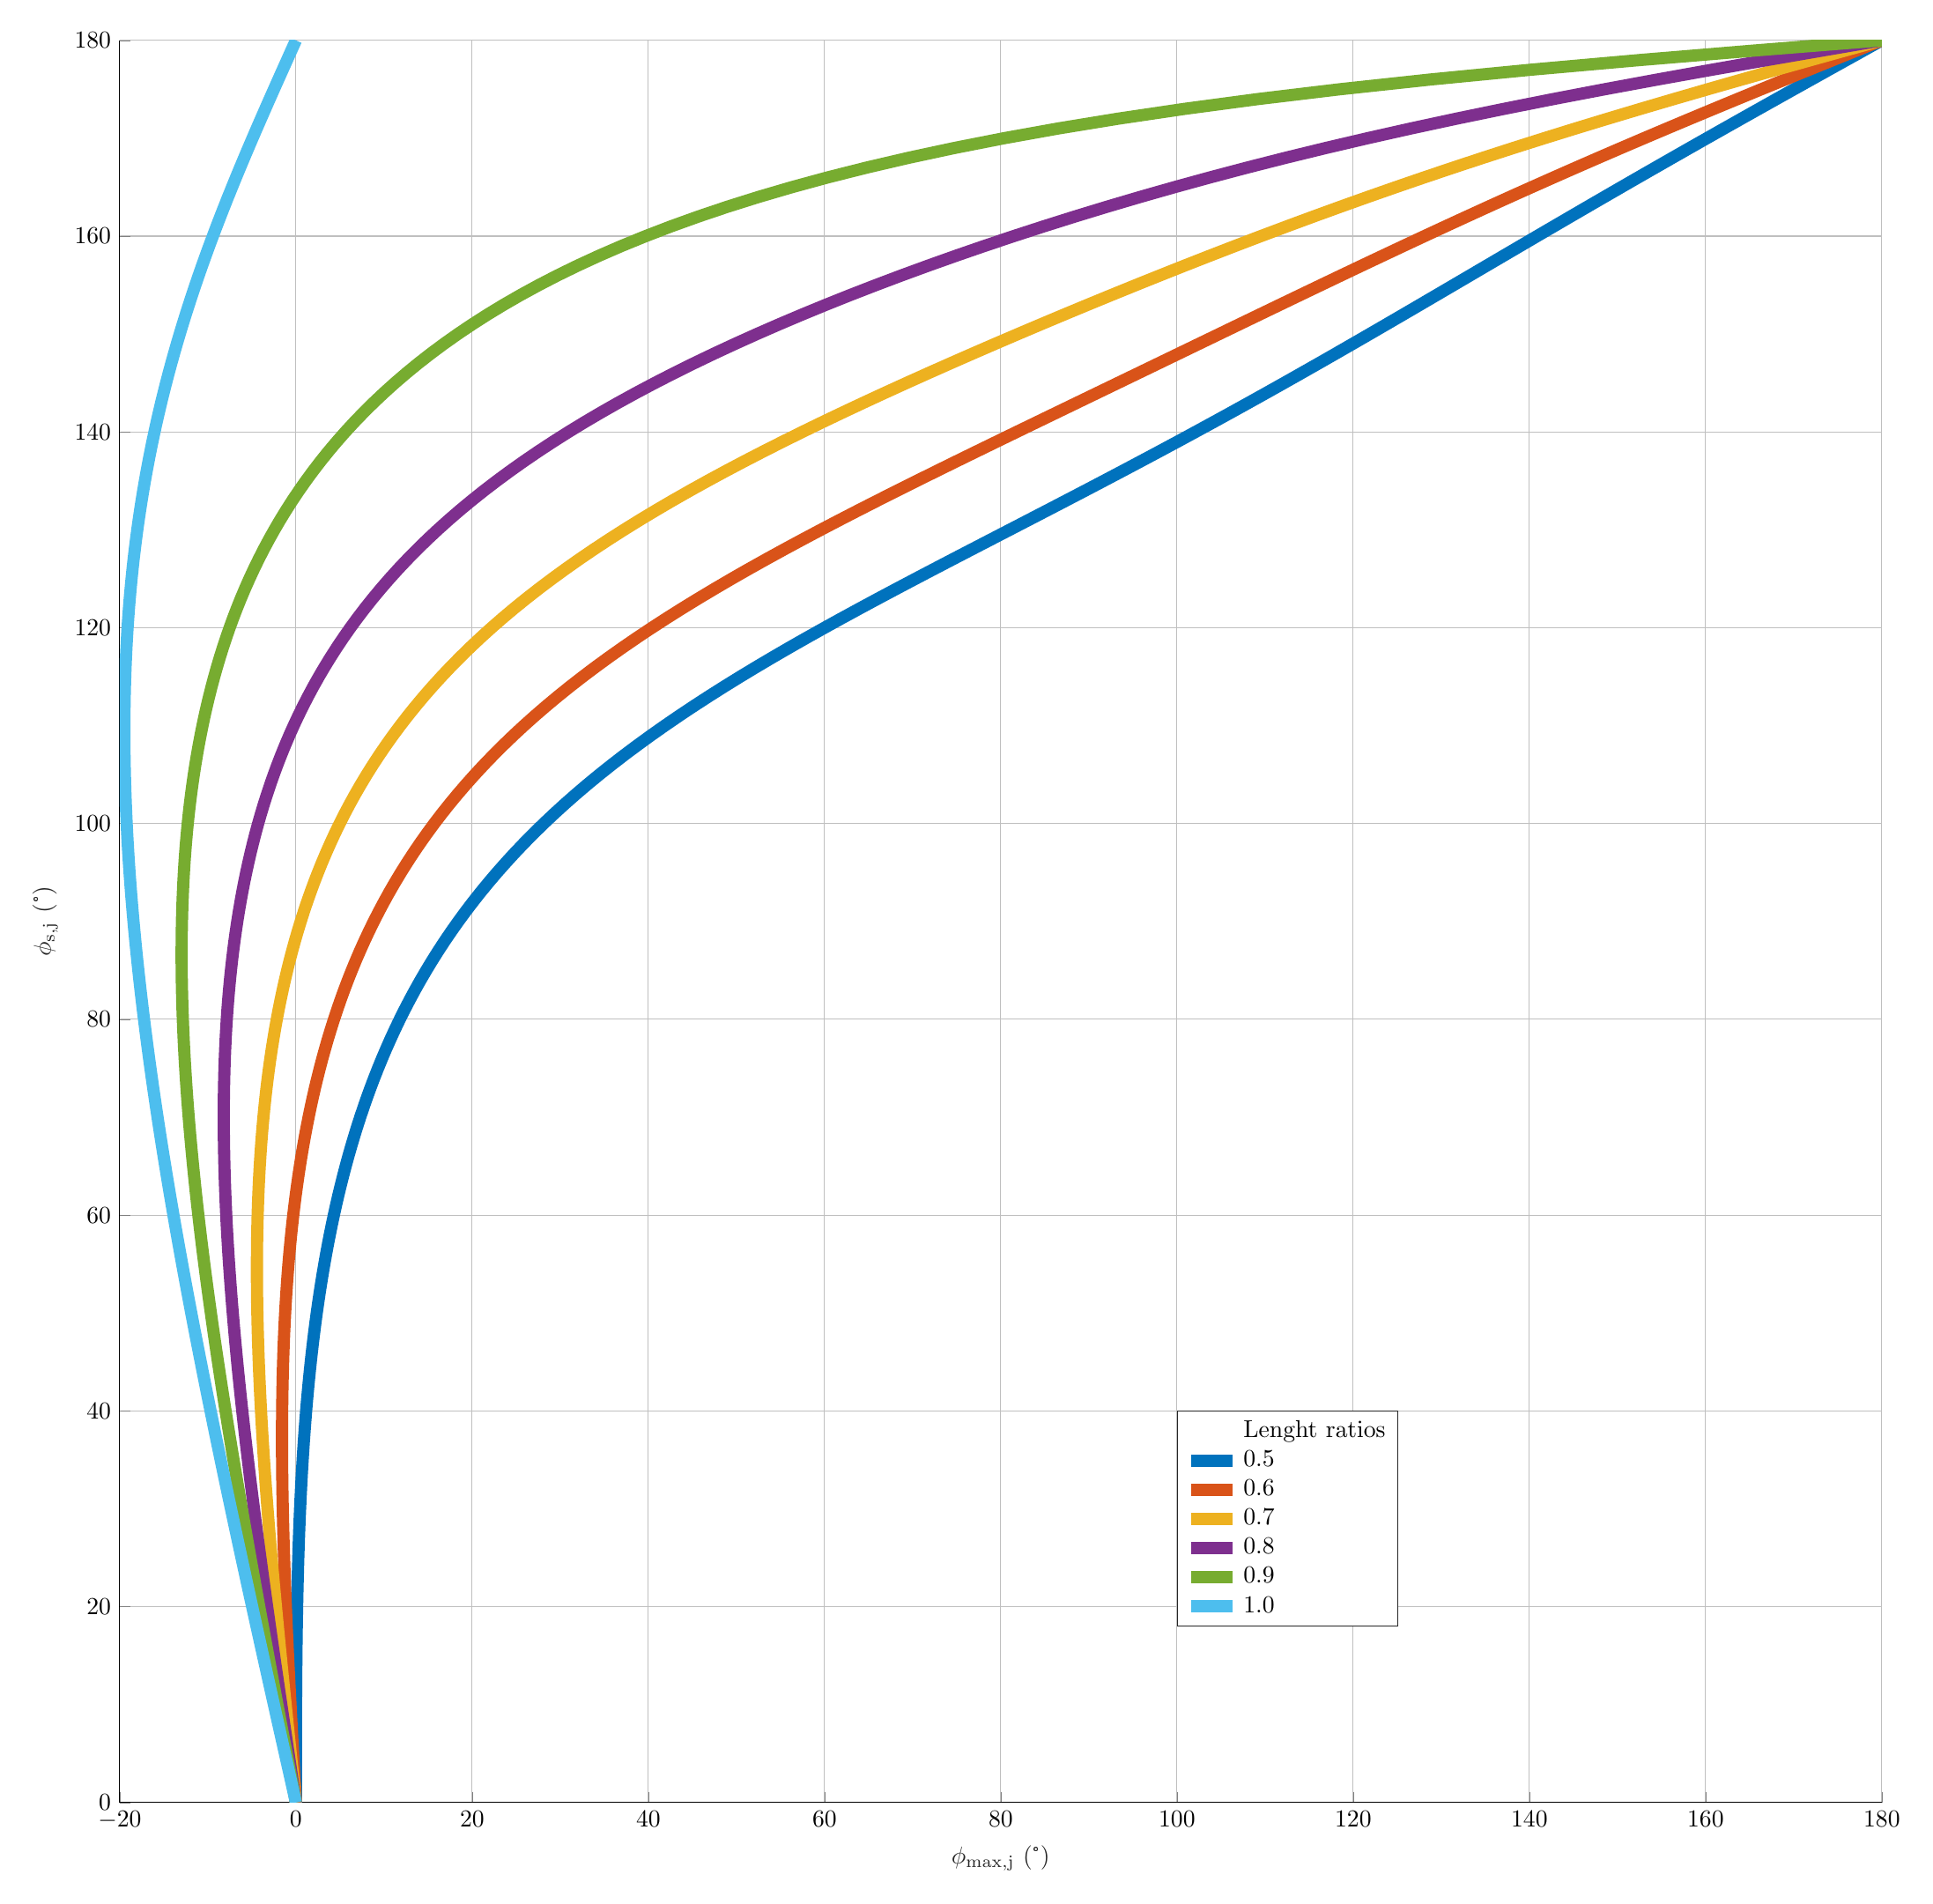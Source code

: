 % This file was created by matlab2tikz.
%
%The latest updates can be retrieved from
%  http://www.mathworks.com/matlabcentral/fileexchange/22022-matlab2tikz-matlab2tikz
%where you can also make suggestions and rate matlab2tikz.
%
\definecolor{mycolor1}{rgb}{0.0,0.447,0.741}%
\definecolor{mycolor2}{rgb}{0.85,0.325,0.098}%
\definecolor{mycolor3}{rgb}{0.929,0.694,0.125}%
\definecolor{mycolor4}{rgb}{0.494,0.184,0.556}%
\definecolor{mycolor5}{rgb}{0.466,0.674,0.188}%
\definecolor{mycolor6}{rgb}{0.301,0.745,0.933}%
%
\begin{tikzpicture}

\begin{axis}[%
width=10in,
height=10in,
at={(-0in,0in)},
scale only axis,
xmin=-20,
xmax=180,
xtick = {-20,0,20,...,180},
xlabel style={font=\color{white!15!black}},
xlabel={$\phi_{\text{max,j}}$ (°)},
ymin=0,
ymax=180,
ytick={0,20,...,180},
ylabel style={font=\color{white!15!black}},
ylabel={$\phi_{\text{s,j}}$ (°)},
axis background/.style={fill=white},
axis x line*=bottom,
axis y line*=left,
xmajorgrids,
ymajorgrids,
legend style={at={(0.6,0.1)}, anchor=south west, legend cell align=left, align=left, draw=white!15!black}
]\addlegendimage{white, fill=white} % Dummy entry for legend title
\addlegendentry{Lenght ratios}
\addplot [color=mycolor1,line width=5]
  table[row sep=crcr]{%
3.508e-15	0\\
1.692e-05	1\\
0.0	2\\
0.0	3\\
0.001	4.0\\
0.002	5.0\\
0.004	6\\
0.006	7\\
0.009	8\\
0.012	9\\
0.017	10\\
0.023	11\\
0.029	12\\
0.037	13\\
0.047	14\\
0.058	15\\
0.07	16\\
0.084	17\\
0.1	18\\
0.118	19\\
0.138	20\\
0.16	21\\
0.184	22\\
0.211	23\\
0.24	24\\
0.272	25\\
0.306	26\\
0.344	27\\
0.384	28\\
0.428	29\\
0.475	30\\
0.525	31\\
0.58	32\\
0.638	33\\
0.699	34\\
0.765	35\\
0.835	36\\
0.91	37\\
0.989	38\\
1.073	39\\
1.162	40\\
1.255	41\\
1.355	42\\
1.459	43\\
1.57	44\\
1.686	45\\
1.809	46\\
1.937	47\\
2.073	48\\
2.215	49\\
2.364	50\\
2.521	51\\
2.685	52\\
2.857	53\\
3.038	54\\
3.226	55\\
3.424	56\\
3.63	57\\
3.846	58\\
4.071	59\\
4.307	60\\
4.552	61\\
4.809	62\\
5.077	63\\
5.356	64\\
5.648	65\\
5.951	66\\
6.268	67\\
6.598	68\\
6.941	69\\
7.299	70\\
7.672	71\\
8.06	72\\
8.464	73\\
8.885	74\\
9.323	75\\
9.778	76\\
10.252	77\\
10.745	78\\
11.258	79\\
11.791	80\\
12.346	81\\
12.923	82\\
13.522	83\\
14.146	84\\
14.794	85\\
15.467	86\\
16.167	87\\
16.894	88\\
17.65	89\\
18.435	90\\
19.25	91\\
20.097	92\\
20.976	93\\
21.889	94\\
22.836	95\\
23.82	96\\
24.839	97\\
25.897	98\\
26.994	99\\
28.13	100\\
29.308	101\\
30.527	102\\
31.789	103\\
33.094	104\\
34.444	105\\
35.839	106\\
37.278	107\\
38.764	108\\
40.295	109\\
41.872	110\\
43.495	111\\
45.163	112\\
46.875	113\\
48.631	114\\
50.429	115\\
52.269	116\\
54.148	117\\
56.064	118\\
58.016	119\\
60	120\\
62.015	121\\
64.057	122\\
66.123	123\\
68.211	124\\
70.317	125\\
72.437	126\\
74.569	127\\
76.71	128\\
78.856	129\\
81.004	130\\
83.151	131\\
85.295	132\\
87.434	133\\
89.565	134\\
91.686	135\\
93.796	136\\
95.894	137\\
97.978	138\\
100.047	139\\
102.102	140\\
104.141	141\\
106.165	142\\
108.175	143\\
110.169	144\\
112.15	145\\
114.117	146\\
116.072	147\\
118.016	148\\
119.949	149\\
121.872	150\\
123.788	151\\
125.697	152\\
127.6	153\\
129.499	154\\
131.395	155\\
133.289	156\\
135.182	157\\
137.076	158\\
138.972	159\\
140.869	160\\
142.771	161\\
144.676	162\\
146.587	163\\
148.503	164\\
150.426	165\\
152.355	166\\
154.29	167\\
156.233	168\\
158.183	169\\
160.14	170\\
162.104	171\\
164.074	172\\
166.05	173\\
168.032	174\\
170.019	175\\
172.01	176\\
174.004	177\\
176.001	178\\
178.0	179\\
180	180\\
};
\addlegendentry{0.5}

\addplot [color=mycolor2,line width=5]
  table[row sep=crcr]{%
3.508e-15	0\\
-0.062	1\\
-0.125	2\\
-0.187	3\\
-0.249	4.0\\
-0.311	5.0\\
-0.372	6\\
-0.433	7\\
-0.493	8\\
-0.552	9\\
-0.611	10\\
-0.669	11\\
-0.726	12\\
-0.782	13\\
-0.837	14\\
-0.891	15\\
-0.943	16\\
-0.994	17\\
-1.044	18\\
-1.092	19\\
-1.138	20\\
-1.183	21\\
-1.226	22\\
-1.267	23\\
-1.305	24\\
-1.342	25\\
-1.377	26\\
-1.409	27\\
-1.439	28\\
-1.466	29\\
-1.49	30\\
-1.512	31\\
-1.531	32\\
-1.546	33\\
-1.559	34\\
-1.568	35\\
-1.574	36\\
-1.577	37\\
-1.575	38\\
-1.57	39\\
-1.561	40\\
-1.548	41\\
-1.531	42\\
-1.509	43\\
-1.483	44\\
-1.452	45\\
-1.417	46\\
-1.376	47\\
-1.33	48\\
-1.279	49\\
-1.222	50\\
-1.159	51\\
-1.09	52\\
-1.015	53\\
-0.934	54\\
-0.846	55\\
-0.752	56\\
-0.65	57\\
-0.541	58\\
-0.424	59\\
-0.3	60\\
-0.167	61\\
-0.027	62\\
0.123	63\\
0.281	64\\
0.449	65\\
0.626	66\\
0.813	67\\
1.011	68\\
1.219	69\\
1.438	70\\
1.668	71\\
1.91	72\\
2.164	73\\
2.431	74\\
2.711	75\\
3.004	76\\
3.312	77\\
3.633	78\\
3.97	79\\
4.323	80\\
4.692	81\\
5.077	82\\
5.48	83\\
5.901	84\\
6.34	85\\
6.799	86\\
7.278	87\\
7.777	88\\
8.298	89\\
8.842	90\\
9.409	91\\
9.999	92\\
10.615	93\\
11.256	94\\
11.925	95\\
12.621	96\\
13.346	97\\
14.1	98\\
14.886	99\\
15.703	100\\
16.553	101\\
17.438	102\\
18.357	103\\
19.314	104\\
20.307	105\\
21.34	106\\
22.412	107\\
23.525	108\\
24.68	109\\
25.878	110\\
27.121	111\\
28.408	112\\
29.742	113\\
31.121	114\\
32.549	115\\
34.024	116\\
35.548	117\\
37.12	118\\
38.74	119\\
40.409	120\\
42.126	121\\
43.891	122\\
45.703	123\\
47.56	124\\
49.461	125\\
51.405	126\\
53.391	127\\
55.415	128\\
57.476	129\\
59.571	130\\
61.698	131\\
63.854	132\\
66.036	133\\
68.241	134\\
70.467	135\\
72.71	136\\
74.969	137\\
77.239	138\\
79.519	139\\
81.807	140\\
84.1	141\\
86.397	142\\
88.696	143\\
90.996	144\\
93.296	145\\
95.597	146\\
97.896	147\\
100.196	148\\
102.495	149\\
104.794	150\\
107.095	151\\
109.398	152\\
111.704	153\\
114.016	154\\
116.334	155\\
118.66	156\\
120.996	157\\
123.344	158\\
125.706	159\\
128.083	160\\
130.476	161\\
132.889	162\\
135.321	163\\
137.775	164\\
140.252	165\\
142.752	166\\
145.277	167\\
147.826	168\\
150.4	169\\
152.998	170\\
155.619	171\\
158.263	172\\
160.929	173\\
163.614	174\\
166.317	175\\
169.034	176\\
171.765	177\\
174.504	178\\
177.251	179\\
180	180\\
};
\addlegendentry{0.6}

\addplot [color=mycolor3,line width=5]
  table[row sep=crcr]{%
3.508e-15	0\\
-0.118	1\\
-0.235	2\\
-0.353	3\\
-0.47	4.0\\
-0.587	5.0\\
-0.704	6\\
-0.82	7\\
-0.936	8\\
-1.051	9\\
-1.165	10\\
-1.279	11\\
-1.393	12\\
-1.505	13\\
-1.617	14\\
-1.727	15\\
-1.837	16\\
-1.945	17\\
-2.053	18\\
-2.159	19\\
-2.264	20\\
-2.367	21\\
-2.469	22\\
-2.569	23\\
-2.668	24\\
-2.765	25\\
-2.861	26\\
-2.954	27\\
-3.046	28\\
-3.135	29\\
-3.223	30\\
-3.308	31\\
-3.391	32\\
-3.471	33\\
-3.549	34\\
-3.625	35\\
-3.697	36\\
-3.768	37\\
-3.835	38\\
-3.899	39\\
-3.96	40\\
-4.018	41\\
-4.072	42\\
-4.123	43\\
-4.171	44\\
-4.215	45\\
-4.255	46\\
-4.291	47\\
-4.324	48\\
-4.352	49\\
-4.375	50\\
-4.394	51\\
-4.409	52\\
-4.419	53\\
-4.424	54\\
-4.424	55\\
-4.418	56\\
-4.408	57\\
-4.391	58\\
-4.369	59\\
-4.341	60\\
-4.307	61\\
-4.266	62\\
-4.219	63\\
-4.165	64\\
-4.104	65\\
-4.035	66\\
-3.96	67\\
-3.876	68\\
-3.785	69\\
-3.685	70\\
-3.577	71\\
-3.46	72\\
-3.334	73\\
-3.199	74\\
-3.054	75\\
-2.899	76\\
-2.733	77\\
-2.557	78\\
-2.37	79\\
-2.171	80\\
-1.96	81\\
-1.737	82\\
-1.501	83\\
-1.252	84\\
-0.99	85\\
-0.713	86\\
-0.422	87\\
-0.115	88\\
0.207	89\\
0.546	90\\
0.901	91\\
1.274	92\\
1.665	93\\
2.075	94\\
2.504	95\\
2.953	96\\
3.424	97\\
3.916	98\\
4.43	99\\
4.968	100\\
5.53	101\\
6.118	102\\
6.731	103\\
7.372	104\\
8.04	105\\
8.738	106\\
9.466	107\\
10.225	108\\
11.016	109\\
11.841	110\\
12.701	111\\
13.597	112\\
14.529	113\\
15.501	114\\
16.512	115\\
17.563	116\\
18.657	117\\
19.795	118\\
20.977	119\\
22.205	120\\
23.48	121\\
24.803	122\\
26.176	123\\
27.599	124\\
29.073	125\\
30.599	126\\
32.177	127\\
33.809	128\\
35.494	129\\
37.233	130\\
39.026	131\\
40.872	132\\
42.772	133\\
44.724	134\\
46.727	135\\
48.782	136\\
50.886	137\\
53.037	138\\
55.236	139\\
57.479	140\\
59.764	141\\
62.091	142\\
64.457	143\\
66.859	144\\
69.297	145\\
71.768	146\\
74.271	147\\
76.804	148\\
79.366	149\\
81.957	150\\
84.576	151\\
87.222	152\\
89.897	153\\
92.6	154\\
95.334	155\\
98.099	156\\
100.897	157\\
103.731	158\\
106.603	159\\
109.517	160\\
112.476	161\\
115.482	162\\
118.54	163\\
121.654	164\\
124.827	165\\
128.061	166\\
131.362	167\\
134.729	168\\
138.167	169\\
141.675	170\\
145.254	171\\
148.903	172\\
152.618	173\\
156.397	174\\
160.234	175\\
164.121	176\\
168.052	177\\
172.015	178\\
176.002	179\\
180	180\\
};
\addlegendentry{0.7}

\addplot [color=mycolor4,line width=5]
  table[row sep=crcr]{%
3.508e-15	0\\
-0.167	1\\
-0.333	2\\
-0.5	3\\
-0.666	4.0\\
-0.832	5.0\\
-0.998	6\\
-1.164	7\\
-1.329	8\\
-1.494	9\\
-1.658	10\\
-1.822	11\\
-1.985	12\\
-2.148	13\\
-2.31	14\\
-2.471	15\\
-2.631	16\\
-2.791	17\\
-2.949	18\\
-3.107	19\\
-3.264	20\\
-3.419	21\\
-3.574	22\\
-3.727	23\\
-3.879	24\\
-4.029	25\\
-4.179	26\\
-4.326	27\\
-4.473	28\\
-4.618	29\\
-4.761	30\\
-4.902	31\\
-5.042	32\\
-5.18	33\\
-5.315	34\\
-5.449	35\\
-5.581	36\\
-5.711	37\\
-5.838	38\\
-5.964	39\\
-6.087	40\\
-6.207	41\\
-6.325	42\\
-6.44	43\\
-6.553	44\\
-6.663	45\\
-6.769	46\\
-6.873	47\\
-6.974	48\\
-7.072	49\\
-7.166	50\\
-7.258	51\\
-7.345	52\\
-7.429	53\\
-7.509	54\\
-7.586	55\\
-7.659	56\\
-7.727	57\\
-7.792	58\\
-7.852	59\\
-7.907	60\\
-7.958	61\\
-8.005	62\\
-8.046	63\\
-8.083	64\\
-8.114	65\\
-8.14	66\\
-8.161	67\\
-8.176	68\\
-8.185	69\\
-8.188	70\\
-8.185	71\\
-8.176	72\\
-8.16	73\\
-8.137	74\\
-8.108	75\\
-8.071	76\\
-8.026	77\\
-7.974	78\\
-7.914	79\\
-7.846	80\\
-7.77	81\\
-7.685	82\\
-7.591	83\\
-7.487	84\\
-7.374	85\\
-7.251	86\\
-7.118	87\\
-6.975	88\\
-6.82	89\\
-6.654	90\\
-6.477	91\\
-6.287	92\\
-6.086	93\\
-5.871	94\\
-5.642	95\\
-5.4	96\\
-5.144	97\\
-4.873	98\\
-4.587	99\\
-4.284	100\\
-3.966	101\\
-3.63	102\\
-3.277	103\\
-2.905	104\\
-2.514	105\\
-2.104	106\\
-1.673	107\\
-1.221	108\\
-0.747	109\\
-0.251	110\\
0.27	111\\
0.815	112\\
1.385	113\\
1.982	114\\
2.606	115\\
3.259	116\\
3.942	117\\
4.655	118\\
5.4	119\\
6.178	120\\
6.991	121\\
7.84	122\\
8.725	123\\
9.65	124\\
10.614	125\\
11.619	126\\
12.668	127\\
13.761	128\\
14.9	129\\
16.087	130\\
17.323	131\\
18.61	132\\
19.95	133\\
21.344	134\\
22.795	135\\
24.303	136\\
25.87	137\\
27.499	138\\
29.19	139\\
30.945	140\\
32.766	141\\
34.654	142\\
36.61	143\\
38.636	144\\
40.733	145\\
42.902	146\\
45.144	147\\
47.459	148\\
49.85	149\\
52.317	150\\
54.86	151\\
57.481	152\\
60.182	153\\
62.963	154\\
65.826	155\\
68.773	156\\
71.807	157\\
74.931	158\\
78.147	159\\
81.461	160\\
84.878	161\\
88.403	162\\
92.045	163\\
95.812	164\\
99.712	165\\
103.757	166\\
107.957	167\\
112.326	168\\
116.876	169\\
121.619	170\\
126.566	171\\
131.727	172\\
137.108	173\\
142.709	174\\
148.525	175\\
154.541	176\\
160.734	177\\
167.071	178\\
173.509	179\\
180	180\\
};
\addlegendentry{0.8}

\addplot [color=mycolor5,line width=5]
  table[row sep=crcr]{%
3.508e-15	0\\
-0.211	1\\
-0.421	2\\
-0.631	3\\
-0.842	4.0\\
-1.052	5.0\\
-1.262	6\\
-1.471	7\\
-1.681	8\\
-1.89	9\\
-2.099	10\\
-2.307	11\\
-2.515	12\\
-2.722	13\\
-2.929	14\\
-3.136	15\\
-3.341	16\\
-3.547	17\\
-3.751	18\\
-3.955	19\\
-4.158	20\\
-4.36	21\\
-4.561	22\\
-4.761	23\\
-4.961	24\\
-5.159	25\\
-5.357	26\\
-5.553	27\\
-5.748	28\\
-5.942	29\\
-6.135	30\\
-6.326	31\\
-6.516	32\\
-6.705	33\\
-6.893	34\\
-7.078	35\\
-7.263	36\\
-7.446	37\\
-7.627	38\\
-7.806	39\\
-7.984	40\\
-8.16	41\\
-8.334	42\\
-8.506	43\\
-8.676	44\\
-8.844	45\\
-9.01	46\\
-9.174	47\\
-9.335	48\\
-9.495	49\\
-9.651	50\\
-9.806	51\\
-9.958	52\\
-10.107	53\\
-10.254	54\\
-10.397	55\\
-10.539	56\\
-10.677	57\\
-10.812	58\\
-10.944	59\\
-11.073	60\\
-11.199	61\\
-11.321	62\\
-11.44	63\\
-11.555	64\\
-11.667	65\\
-11.775	66\\
-11.879	67\\
-11.98	68\\
-12.076	69\\
-12.168	70\\
-12.256	71\\
-12.34	72\\
-12.418	73\\
-12.493	74\\
-12.562	75\\
-12.627	76\\
-12.687	77\\
-12.741	78\\
-12.79	79\\
-12.834	80\\
-12.872	81\\
-12.904	82\\
-12.93	83\\
-12.951	84\\
-12.964	85\\
-12.972	86\\
-12.972	87\\
-12.966	88\\
-12.953	89\\
-12.933	90\\
-12.905	91\\
-12.869	92\\
-12.825	93\\
-12.774	94\\
-12.713	95\\
-12.645	96\\
-12.567	97\\
-12.48	98\\
-12.383	99\\
-12.277	100\\
-12.161	101\\
-12.034	102\\
-11.896	103\\
-11.748	104\\
-11.588	105\\
-11.416	106\\
-11.232	107\\
-11.035	108\\
-10.825	109\\
-10.602	110\\
-10.365	111\\
-10.114	112\\
-9.848	113\\
-9.566	114\\
-9.269	115\\
-8.955	116\\
-8.624	117\\
-8.275	118\\
-7.908	119\\
-7.522	120\\
-7.116	121\\
-6.69	122\\
-6.243	123\\
-5.773	124\\
-5.281	125\\
-4.765	126\\
-4.224	127\\
-3.658	128\\
-3.064	129\\
-2.443	130\\
-1.793	131\\
-1.112	132\\
-0.4	133\\
0.345	134\\
1.125	135\\
1.941	136\\
2.795	137\\
3.688	138\\
4.623	139\\
5.602	140\\
6.626	141\\
7.699	142\\
8.823	143\\
10.0	144\\
11.233	145\\
12.527	146\\
13.883	147\\
15.307	148\\
16.803	149\\
18.374	150\\
20.026	151\\
21.765	152\\
23.596	153\\
25.527	154\\
27.565	155\\
29.718	156\\
31.996	157\\
34.408	158\\
36.968	159\\
39.687	160\\
42.581	161\\
45.668	162\\
48.965	163\\
52.496	164\\
56.286	165\\
60.365	166\\
64.767	167\\
69.533	168\\
74.711	169\\
80.357	170\\
86.54	171\\
93.339	172\\
100.851	173\\
109.182	174\\
118.451	175\\
128.764	176\\
140.189	177\\
152.694	178\\
166.091	179\\
180	180\\
};
\addlegendentry{0.9}

\addplot [color=mycolor6,line width=5]
  table[row sep=crcr]{%
3.508e-15	0\\
-0.25	1\\
-0.5	2\\
-0.75	3\\
-1.0	4.0\\
-1.249	5.0\\
-1.499	6\\
-1.748	7\\
-1.998	8\\
-2.247	9\\
-2.495	10\\
-2.744	11\\
-2.992	12\\
-3.24	13\\
-3.487	14\\
-3.734	15\\
-3.98	16\\
-4.226	17\\
-4.472	18\\
-4.717	19\\
-4.962	20\\
-5.206	21\\
-5.449	22\\
-5.692	23\\
-5.933	24\\
-6.175	25\\
-6.415	26\\
-6.655	27\\
-6.894	28\\
-7.132	29\\
-7.369	30\\
-7.606	31\\
-7.841	32\\
-8.075	33\\
-8.309	34\\
-8.541	35\\
-8.772	36\\
-9.003	37\\
-9.232	38\\
-9.459	39\\
-9.686	40\\
-9.911	41\\
-10.135	42\\
-10.358	43\\
-10.579	44\\
-10.799	45\\
-11.017	46\\
-11.234	47\\
-11.45	48\\
-11.664	49\\
-11.876	50\\
-12.086	51\\
-12.295	52\\
-12.502	53\\
-12.707	54\\
-12.911	55\\
-13.112	56\\
-13.312	57\\
-13.509	58\\
-13.705	59\\
-13.898	60\\
-14.089	61\\
-14.278	62\\
-14.465	63\\
-14.649	64\\
-14.831	65\\
-15.011	66\\
-15.188	67\\
-15.363	68\\
-15.535	69\\
-15.705	70\\
-15.871	71\\
-16.035	72\\
-16.197	73\\
-16.355	74\\
-16.51	75\\
-16.662	76\\
-16.811	77\\
-16.957	78\\
-17.1	79\\
-17.24	80\\
-17.376	81\\
-17.508	82\\
-17.637	83\\
-17.763	84\\
-17.884	85\\
-18.002	86\\
-18.116	87\\
-18.227	88\\
-18.333	89\\
-18.435	90\\
-18.533	91\\
-18.626	92\\
-18.716	93\\
-18.8	94\\
-18.881	95\\
-18.956	96\\
-19.027	97\\
-19.093	98\\
-19.154	99\\
-19.21	100\\
-19.261	101\\
-19.307	102\\
-19.347	103\\
-19.382	104\\
-19.411	105\\
-19.435	106\\
-19.453	107\\
-19.465	108\\
-19.471	109\\
-19.47	110\\
-19.464	111\\
-19.451	112\\
-19.432	113\\
-19.406	114\\
-19.374	115\\
-19.334	116\\
-19.288	117\\
-19.235	118\\
-19.174	119\\
-19.107	120\\
-19.031	121\\
-18.949	122\\
-18.858	123\\
-18.76	124\\
-18.655	125\\
-18.541	126\\
-18.419	127\\
-18.288	128\\
-18.15	129\\
-18.003	130\\
-17.848	131\\
-17.684	132\\
-17.511	133\\
-17.33	134\\
-17.139	135\\
-16.94	136\\
-16.732	137\\
-16.514	138\\
-16.288	139\\
-16.052	140\\
-15.808	141\\
-15.553	142\\
-15.29	143\\
-15.017	144\\
-14.735	145\\
-14.444	146\\
-14.144	147\\
-13.834	148\\
-13.515	149\\
-13.187	150\\
-12.85	151\\
-12.503	152\\
-12.148	153\\
-11.784	154\\
-11.412	155\\
-11.031	156\\
-10.642	157\\
-10.244	158\\
-9.839	159\\
-9.425	160\\
-9.005	161\\
-8.577	162\\
-8.142	163\\
-7.7	164\\
-7.251	165\\
-6.797	166\\
-6.337	167\\
-5.871	168\\
-5.4	169\\
-4.925	170\\
-4.445	171\\
-3.961	172\\
-3.474	173\\
-2.984	174\\
-2.491	175\\
-1.995	176\\
-1.498	177\\
-0.999	178\\
-0.5	179\\
-2.895e-14	180\\
};
\addlegendentry{1.0}

\end{axis}

\begin{axis}[%
width=10in,
height=10in,
at={(0in,0in)},
scale only axis,
xmin=0,
xmax=1,
ymin=0,
ymax=1,
axis line style={draw=none},
ticks=none,
axis x line*=bottom,
axis y line*=left
]
\end{axis}
\end{tikzpicture}%